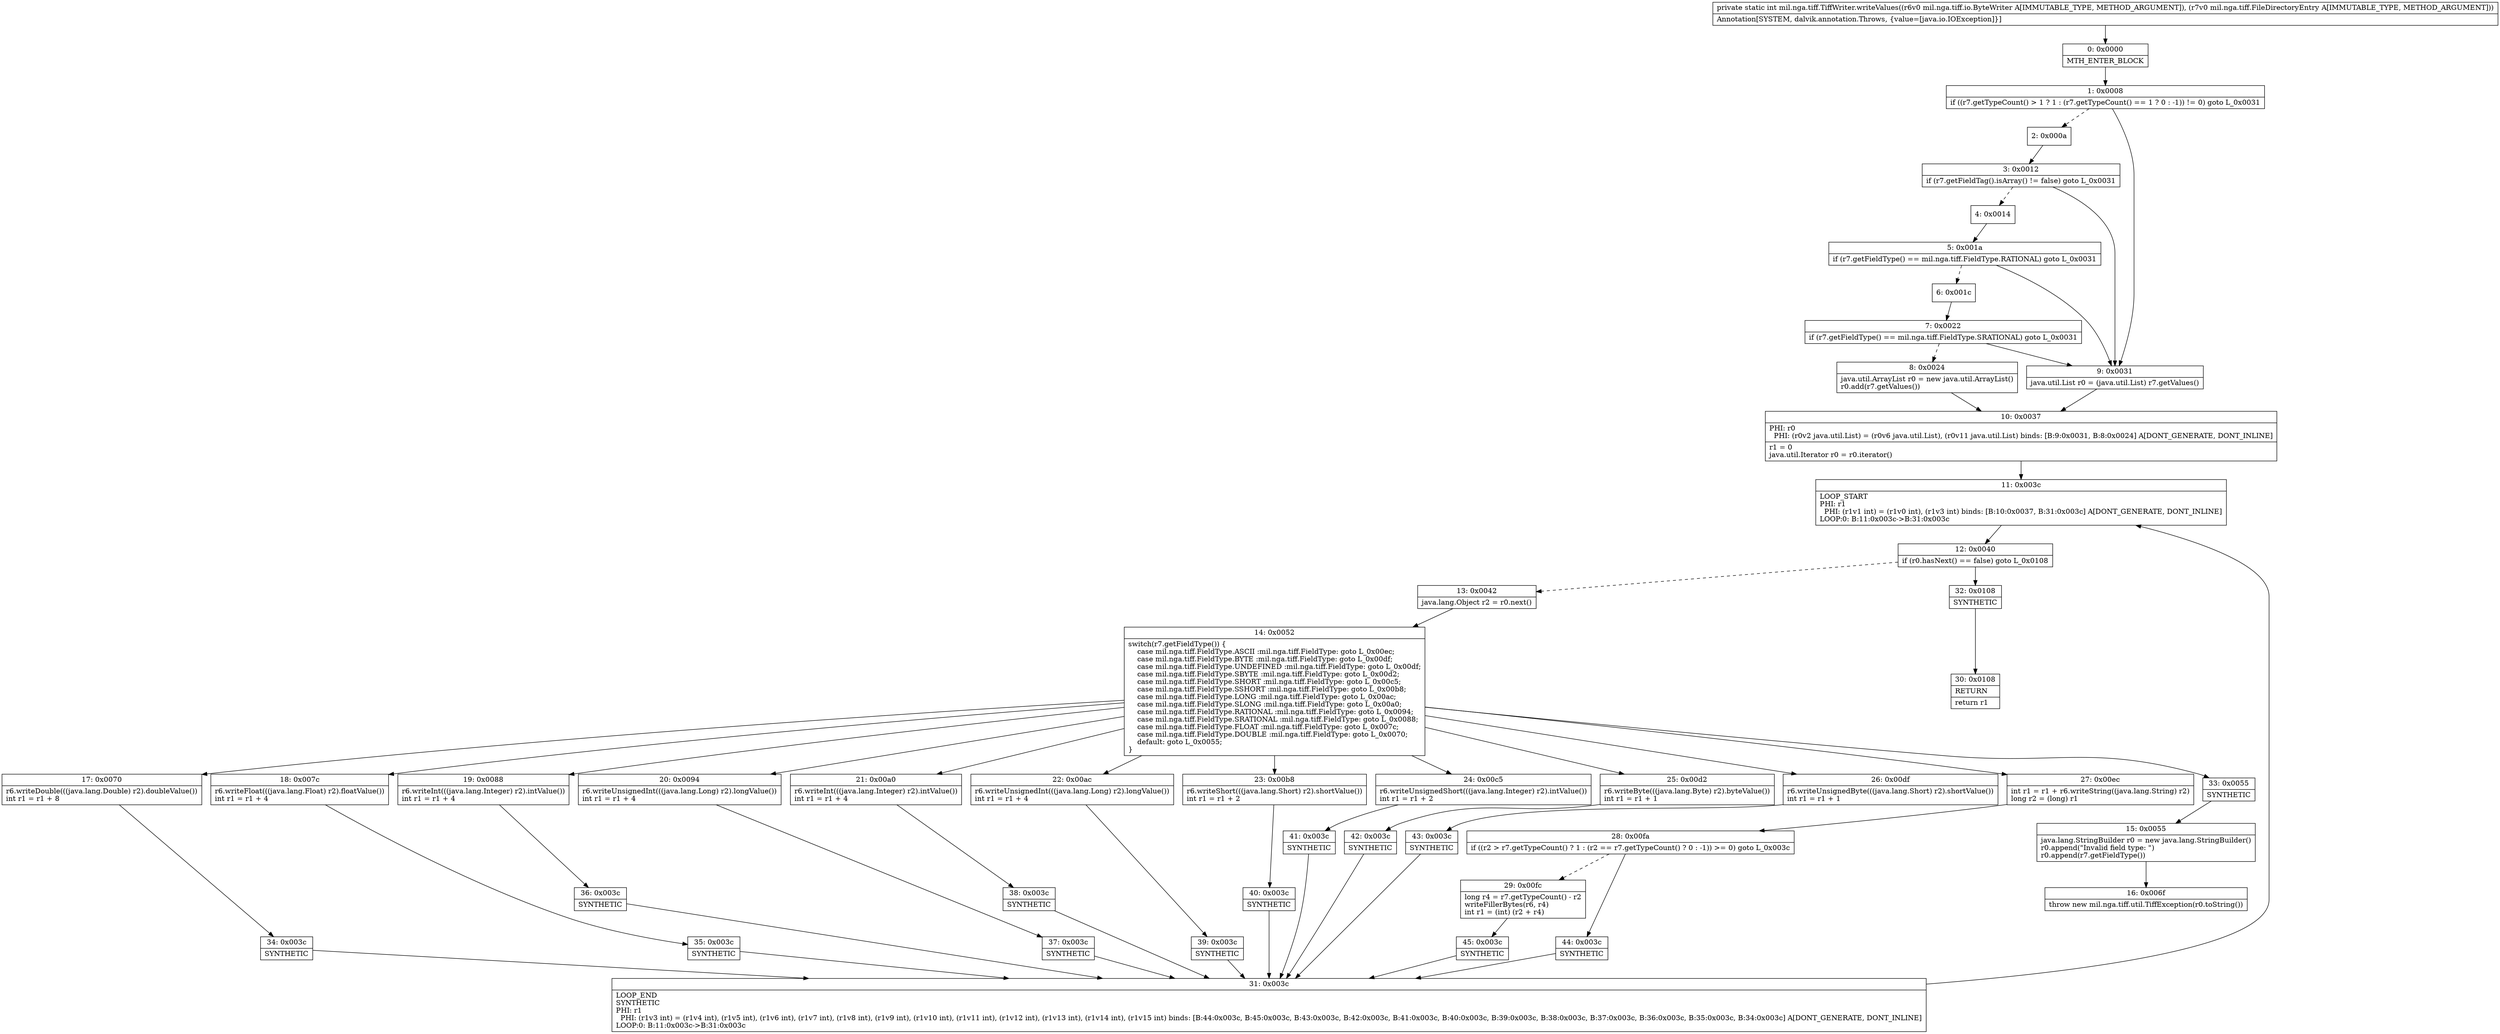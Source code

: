 digraph "CFG formil.nga.tiff.TiffWriter.writeValues(Lmil\/nga\/tiff\/io\/ByteWriter;Lmil\/nga\/tiff\/FileDirectoryEntry;)I" {
Node_0 [shape=record,label="{0\:\ 0x0000|MTH_ENTER_BLOCK\l}"];
Node_1 [shape=record,label="{1\:\ 0x0008|if ((r7.getTypeCount() \> 1 ? 1 : (r7.getTypeCount() == 1 ? 0 : \-1)) != 0) goto L_0x0031\l}"];
Node_2 [shape=record,label="{2\:\ 0x000a}"];
Node_3 [shape=record,label="{3\:\ 0x0012|if (r7.getFieldTag().isArray() != false) goto L_0x0031\l}"];
Node_4 [shape=record,label="{4\:\ 0x0014}"];
Node_5 [shape=record,label="{5\:\ 0x001a|if (r7.getFieldType() == mil.nga.tiff.FieldType.RATIONAL) goto L_0x0031\l}"];
Node_6 [shape=record,label="{6\:\ 0x001c}"];
Node_7 [shape=record,label="{7\:\ 0x0022|if (r7.getFieldType() == mil.nga.tiff.FieldType.SRATIONAL) goto L_0x0031\l}"];
Node_8 [shape=record,label="{8\:\ 0x0024|java.util.ArrayList r0 = new java.util.ArrayList()\lr0.add(r7.getValues())\l}"];
Node_9 [shape=record,label="{9\:\ 0x0031|java.util.List r0 = (java.util.List) r7.getValues()\l}"];
Node_10 [shape=record,label="{10\:\ 0x0037|PHI: r0 \l  PHI: (r0v2 java.util.List) = (r0v6 java.util.List), (r0v11 java.util.List) binds: [B:9:0x0031, B:8:0x0024] A[DONT_GENERATE, DONT_INLINE]\l|r1 = 0\ljava.util.Iterator r0 = r0.iterator()\l}"];
Node_11 [shape=record,label="{11\:\ 0x003c|LOOP_START\lPHI: r1 \l  PHI: (r1v1 int) = (r1v0 int), (r1v3 int) binds: [B:10:0x0037, B:31:0x003c] A[DONT_GENERATE, DONT_INLINE]\lLOOP:0: B:11:0x003c\-\>B:31:0x003c\l}"];
Node_12 [shape=record,label="{12\:\ 0x0040|if (r0.hasNext() == false) goto L_0x0108\l}"];
Node_13 [shape=record,label="{13\:\ 0x0042|java.lang.Object r2 = r0.next()\l}"];
Node_14 [shape=record,label="{14\:\ 0x0052|switch(r7.getFieldType()) \{\l    case mil.nga.tiff.FieldType.ASCII :mil.nga.tiff.FieldType: goto L_0x00ec;\l    case mil.nga.tiff.FieldType.BYTE :mil.nga.tiff.FieldType: goto L_0x00df;\l    case mil.nga.tiff.FieldType.UNDEFINED :mil.nga.tiff.FieldType: goto L_0x00df;\l    case mil.nga.tiff.FieldType.SBYTE :mil.nga.tiff.FieldType: goto L_0x00d2;\l    case mil.nga.tiff.FieldType.SHORT :mil.nga.tiff.FieldType: goto L_0x00c5;\l    case mil.nga.tiff.FieldType.SSHORT :mil.nga.tiff.FieldType: goto L_0x00b8;\l    case mil.nga.tiff.FieldType.LONG :mil.nga.tiff.FieldType: goto L_0x00ac;\l    case mil.nga.tiff.FieldType.SLONG :mil.nga.tiff.FieldType: goto L_0x00a0;\l    case mil.nga.tiff.FieldType.RATIONAL :mil.nga.tiff.FieldType: goto L_0x0094;\l    case mil.nga.tiff.FieldType.SRATIONAL :mil.nga.tiff.FieldType: goto L_0x0088;\l    case mil.nga.tiff.FieldType.FLOAT :mil.nga.tiff.FieldType: goto L_0x007c;\l    case mil.nga.tiff.FieldType.DOUBLE :mil.nga.tiff.FieldType: goto L_0x0070;\l    default: goto L_0x0055;\l\}\l}"];
Node_15 [shape=record,label="{15\:\ 0x0055|java.lang.StringBuilder r0 = new java.lang.StringBuilder()\lr0.append(\"Invalid field type: \")\lr0.append(r7.getFieldType())\l}"];
Node_16 [shape=record,label="{16\:\ 0x006f|throw new mil.nga.tiff.util.TiffException(r0.toString())\l}"];
Node_17 [shape=record,label="{17\:\ 0x0070|r6.writeDouble(((java.lang.Double) r2).doubleValue())\lint r1 = r1 + 8\l}"];
Node_18 [shape=record,label="{18\:\ 0x007c|r6.writeFloat(((java.lang.Float) r2).floatValue())\lint r1 = r1 + 4\l}"];
Node_19 [shape=record,label="{19\:\ 0x0088|r6.writeInt(((java.lang.Integer) r2).intValue())\lint r1 = r1 + 4\l}"];
Node_20 [shape=record,label="{20\:\ 0x0094|r6.writeUnsignedInt(((java.lang.Long) r2).longValue())\lint r1 = r1 + 4\l}"];
Node_21 [shape=record,label="{21\:\ 0x00a0|r6.writeInt(((java.lang.Integer) r2).intValue())\lint r1 = r1 + 4\l}"];
Node_22 [shape=record,label="{22\:\ 0x00ac|r6.writeUnsignedInt(((java.lang.Long) r2).longValue())\lint r1 = r1 + 4\l}"];
Node_23 [shape=record,label="{23\:\ 0x00b8|r6.writeShort(((java.lang.Short) r2).shortValue())\lint r1 = r1 + 2\l}"];
Node_24 [shape=record,label="{24\:\ 0x00c5|r6.writeUnsignedShort(((java.lang.Integer) r2).intValue())\lint r1 = r1 + 2\l}"];
Node_25 [shape=record,label="{25\:\ 0x00d2|r6.writeByte(((java.lang.Byte) r2).byteValue())\lint r1 = r1 + 1\l}"];
Node_26 [shape=record,label="{26\:\ 0x00df|r6.writeUnsignedByte(((java.lang.Short) r2).shortValue())\lint r1 = r1 + 1\l}"];
Node_27 [shape=record,label="{27\:\ 0x00ec|int r1 = r1 + r6.writeString((java.lang.String) r2)\llong r2 = (long) r1\l}"];
Node_28 [shape=record,label="{28\:\ 0x00fa|if ((r2 \> r7.getTypeCount() ? 1 : (r2 == r7.getTypeCount() ? 0 : \-1)) \>= 0) goto L_0x003c\l}"];
Node_29 [shape=record,label="{29\:\ 0x00fc|long r4 = r7.getTypeCount() \- r2\lwriteFillerBytes(r6, r4)\lint r1 = (int) (r2 + r4)\l}"];
Node_30 [shape=record,label="{30\:\ 0x0108|RETURN\l|return r1\l}"];
Node_31 [shape=record,label="{31\:\ 0x003c|LOOP_END\lSYNTHETIC\lPHI: r1 \l  PHI: (r1v3 int) = (r1v4 int), (r1v5 int), (r1v6 int), (r1v7 int), (r1v8 int), (r1v9 int), (r1v10 int), (r1v11 int), (r1v12 int), (r1v13 int), (r1v14 int), (r1v15 int) binds: [B:44:0x003c, B:45:0x003c, B:43:0x003c, B:42:0x003c, B:41:0x003c, B:40:0x003c, B:39:0x003c, B:38:0x003c, B:37:0x003c, B:36:0x003c, B:35:0x003c, B:34:0x003c] A[DONT_GENERATE, DONT_INLINE]\lLOOP:0: B:11:0x003c\-\>B:31:0x003c\l}"];
Node_32 [shape=record,label="{32\:\ 0x0108|SYNTHETIC\l}"];
Node_33 [shape=record,label="{33\:\ 0x0055|SYNTHETIC\l}"];
Node_34 [shape=record,label="{34\:\ 0x003c|SYNTHETIC\l}"];
Node_35 [shape=record,label="{35\:\ 0x003c|SYNTHETIC\l}"];
Node_36 [shape=record,label="{36\:\ 0x003c|SYNTHETIC\l}"];
Node_37 [shape=record,label="{37\:\ 0x003c|SYNTHETIC\l}"];
Node_38 [shape=record,label="{38\:\ 0x003c|SYNTHETIC\l}"];
Node_39 [shape=record,label="{39\:\ 0x003c|SYNTHETIC\l}"];
Node_40 [shape=record,label="{40\:\ 0x003c|SYNTHETIC\l}"];
Node_41 [shape=record,label="{41\:\ 0x003c|SYNTHETIC\l}"];
Node_42 [shape=record,label="{42\:\ 0x003c|SYNTHETIC\l}"];
Node_43 [shape=record,label="{43\:\ 0x003c|SYNTHETIC\l}"];
Node_44 [shape=record,label="{44\:\ 0x003c|SYNTHETIC\l}"];
Node_45 [shape=record,label="{45\:\ 0x003c|SYNTHETIC\l}"];
MethodNode[shape=record,label="{private static int mil.nga.tiff.TiffWriter.writeValues((r6v0 mil.nga.tiff.io.ByteWriter A[IMMUTABLE_TYPE, METHOD_ARGUMENT]), (r7v0 mil.nga.tiff.FileDirectoryEntry A[IMMUTABLE_TYPE, METHOD_ARGUMENT]))  | Annotation[SYSTEM, dalvik.annotation.Throws, \{value=[java.io.IOException]\}]\l}"];
MethodNode -> Node_0;
Node_0 -> Node_1;
Node_1 -> Node_2[style=dashed];
Node_1 -> Node_9;
Node_2 -> Node_3;
Node_3 -> Node_4[style=dashed];
Node_3 -> Node_9;
Node_4 -> Node_5;
Node_5 -> Node_6[style=dashed];
Node_5 -> Node_9;
Node_6 -> Node_7;
Node_7 -> Node_8[style=dashed];
Node_7 -> Node_9;
Node_8 -> Node_10;
Node_9 -> Node_10;
Node_10 -> Node_11;
Node_11 -> Node_12;
Node_12 -> Node_13[style=dashed];
Node_12 -> Node_32;
Node_13 -> Node_14;
Node_14 -> Node_17;
Node_14 -> Node_18;
Node_14 -> Node_19;
Node_14 -> Node_20;
Node_14 -> Node_21;
Node_14 -> Node_22;
Node_14 -> Node_23;
Node_14 -> Node_24;
Node_14 -> Node_25;
Node_14 -> Node_26;
Node_14 -> Node_27;
Node_14 -> Node_33;
Node_15 -> Node_16;
Node_17 -> Node_34;
Node_18 -> Node_35;
Node_19 -> Node_36;
Node_20 -> Node_37;
Node_21 -> Node_38;
Node_22 -> Node_39;
Node_23 -> Node_40;
Node_24 -> Node_41;
Node_25 -> Node_42;
Node_26 -> Node_43;
Node_27 -> Node_28;
Node_28 -> Node_29[style=dashed];
Node_28 -> Node_44;
Node_29 -> Node_45;
Node_31 -> Node_11;
Node_32 -> Node_30;
Node_33 -> Node_15;
Node_34 -> Node_31;
Node_35 -> Node_31;
Node_36 -> Node_31;
Node_37 -> Node_31;
Node_38 -> Node_31;
Node_39 -> Node_31;
Node_40 -> Node_31;
Node_41 -> Node_31;
Node_42 -> Node_31;
Node_43 -> Node_31;
Node_44 -> Node_31;
Node_45 -> Node_31;
}

